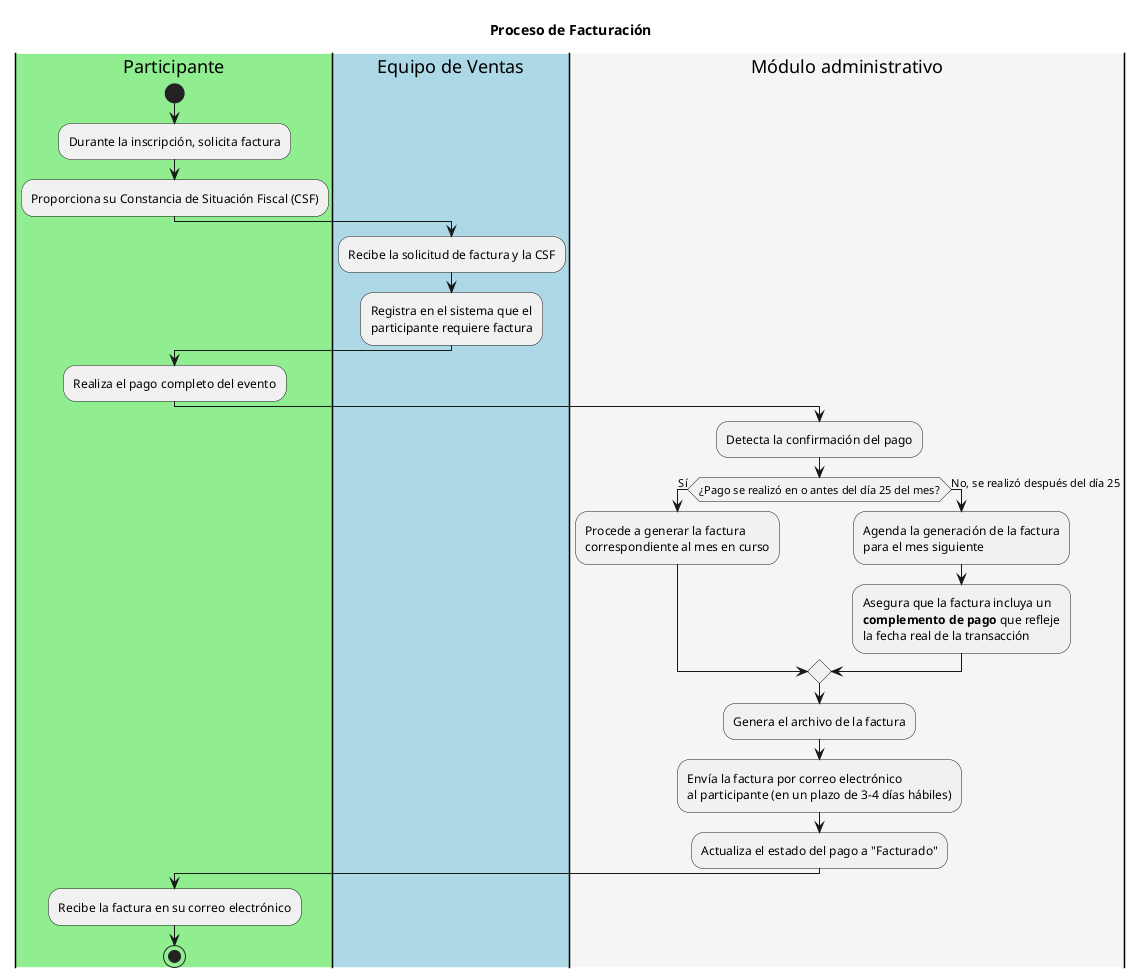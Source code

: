 @startuml
title Proceso de Facturación

|#lightgreen|Participante|
start
:Durante la inscripción, solicita factura;
:Proporciona su Constancia de Situación Fiscal (CSF);

|#lightblue|Equipo de Ventas|
:Recibe la solicitud de factura y la CSF;
:Registra en el sistema que el
participante requiere factura;

|#lightgreen|Participante|
:Realiza el pago completo del evento;

|#whitesmoke|Módulo administrativo|
:Detecta la confirmación del pago;
if (¿Pago se realizó en o antes del día 25 del mes?) then (Sí)
  :Procede a generar la factura
  correspondiente al mes en curso;
else (No, se realizó después del día 25)
  :Agenda la generación de la factura
  para el mes siguiente;
  :Asegura que la factura incluya un
  **complemento de pago** que refleje
  la fecha real de la transacción;
endif
:Genera el archivo de la factura;
:Envía la factura por correo electrónico
al participante (en un plazo de 3-4 días hábiles);
:Actualiza el estado del pago a "Facturado";

|#lightgreen|Participante|
:Recibe la factura en su correo electrónico;
stop
@enduml